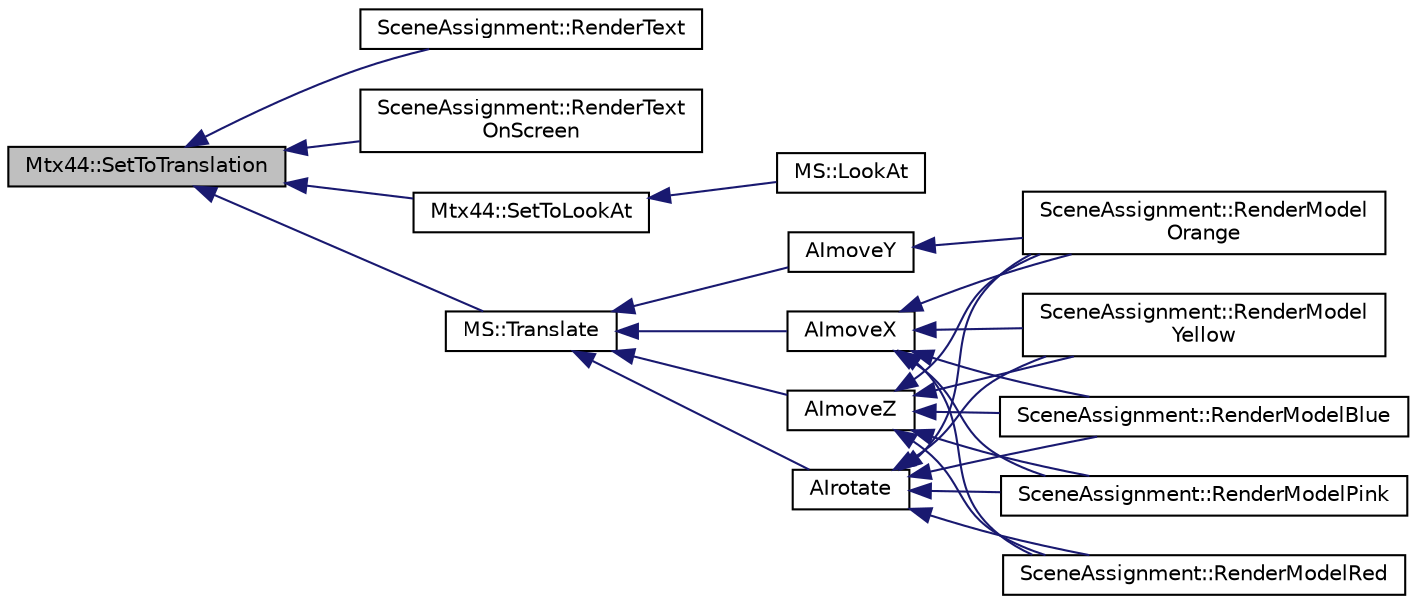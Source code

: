 digraph "Mtx44::SetToTranslation"
{
  bgcolor="transparent";
  edge [fontname="Helvetica",fontsize="10",labelfontname="Helvetica",labelfontsize="10"];
  node [fontname="Helvetica",fontsize="10",shape=record];
  rankdir="LR";
  Node1 [label="Mtx44::SetToTranslation",height=0.2,width=0.4,color="black", fillcolor="grey75", style="filled", fontcolor="black"];
  Node1 -> Node2 [dir="back",color="midnightblue",fontsize="10",style="solid",fontname="Helvetica"];
  Node2 [label="SceneAssignment::RenderText",height=0.2,width=0.4,color="black",URL="$classSceneAssignment.html#a28a49afab7cb2355273d68fb3d81e9d2",tooltip="Render a function that enable text rendering in the world space /*. "];
  Node1 -> Node3 [dir="back",color="midnightblue",fontsize="10",style="solid",fontname="Helvetica"];
  Node3 [label="SceneAssignment::RenderText\lOnScreen",height=0.2,width=0.4,color="black",URL="$classSceneAssignment.html#a64e577bf1a61c003a588d4e183dc00da",tooltip="Render a function that enable text rendering on screen /*. "];
  Node1 -> Node4 [dir="back",color="midnightblue",fontsize="10",style="solid",fontname="Helvetica"];
  Node4 [label="Mtx44::SetToLookAt",height=0.2,width=0.4,color="black",URL="$classMtx44.html#a7c3d2d30d9ed5bfca2ba97d0e570930f",tooltip="Set matrix to be a lookat matrix. "];
  Node4 -> Node5 [dir="back",color="midnightblue",fontsize="10",style="solid",fontname="Helvetica"];
  Node5 [label="MS::LookAt",height=0.2,width=0.4,color="black",URL="$classMS.html#a2638cd3249260877cc31329978fb6b38",tooltip="Setup lookat matrix and push to matrix stack. "];
  Node1 -> Node6 [dir="back",color="midnightblue",fontsize="10",style="solid",fontname="Helvetica"];
  Node6 [label="MS::Translate",height=0.2,width=0.4,color="black",URL="$classMS.html#a7e94a35ce566fe3ec49c92b6c4bb663a",tooltip="Multiply the top matrix with a translation matrix based on the following parameters. "];
  Node6 -> Node7 [dir="back",color="midnightblue",fontsize="10",style="solid",fontname="Helvetica"];
  Node7 [label="AImoveX",height=0.2,width=0.4,color="black",URL="$MoveAI_8h.html#af55a8b89546632ccc24333cd85497f56",tooltip="NPC movement across X-axis. "];
  Node7 -> Node8 [dir="back",color="midnightblue",fontsize="10",style="solid",fontname="Helvetica"];
  Node8 [label="SceneAssignment::RenderModelBlue",height=0.2,width=0.4,color="black",URL="$classSceneAssignment.html#abf585e5d1fdd2c8debd3fcf316e623bd",tooltip="Render the moving blue NPC /*. "];
  Node7 -> Node9 [dir="back",color="midnightblue",fontsize="10",style="solid",fontname="Helvetica"];
  Node9 [label="SceneAssignment::RenderModel\lOrange",height=0.2,width=0.4,color="black",URL="$classSceneAssignment.html#a45057482d3f7f1a8c707f0b295706064",tooltip="Render the moving orange NPC /*. "];
  Node7 -> Node10 [dir="back",color="midnightblue",fontsize="10",style="solid",fontname="Helvetica"];
  Node10 [label="SceneAssignment::RenderModelPink",height=0.2,width=0.4,color="black",URL="$classSceneAssignment.html#abd10780f623e97a68100b2ce5964463f",tooltip="Render the moving pink NPC /*. "];
  Node7 -> Node11 [dir="back",color="midnightblue",fontsize="10",style="solid",fontname="Helvetica"];
  Node11 [label="SceneAssignment::RenderModelRed",height=0.2,width=0.4,color="black",URL="$classSceneAssignment.html#a6758c42e3e4eb7876bb8dae868d9eff1",tooltip="Render the moving red NPC /*. "];
  Node7 -> Node12 [dir="back",color="midnightblue",fontsize="10",style="solid",fontname="Helvetica"];
  Node12 [label="SceneAssignment::RenderModel\lYellow",height=0.2,width=0.4,color="black",URL="$classSceneAssignment.html#a245b19fa2b4358859cae292397df3829",tooltip="Render the moving yellow NPC /*. "];
  Node6 -> Node13 [dir="back",color="midnightblue",fontsize="10",style="solid",fontname="Helvetica"];
  Node13 [label="AImoveY",height=0.2,width=0.4,color="black",URL="$MoveAI_8h.html#acb324d59146f8bee4cd2fe510905238d",tooltip="NPC movement across Y-axis. "];
  Node13 -> Node9 [dir="back",color="midnightblue",fontsize="10",style="solid",fontname="Helvetica"];
  Node6 -> Node14 [dir="back",color="midnightblue",fontsize="10",style="solid",fontname="Helvetica"];
  Node14 [label="AImoveZ",height=0.2,width=0.4,color="black",URL="$MoveAI_8h.html#a56c28ad094cfc89f9414922b934905c2",tooltip="NPC movement across Z-axis. "];
  Node14 -> Node8 [dir="back",color="midnightblue",fontsize="10",style="solid",fontname="Helvetica"];
  Node14 -> Node9 [dir="back",color="midnightblue",fontsize="10",style="solid",fontname="Helvetica"];
  Node14 -> Node10 [dir="back",color="midnightblue",fontsize="10",style="solid",fontname="Helvetica"];
  Node14 -> Node11 [dir="back",color="midnightblue",fontsize="10",style="solid",fontname="Helvetica"];
  Node14 -> Node12 [dir="back",color="midnightblue",fontsize="10",style="solid",fontname="Helvetica"];
  Node6 -> Node15 [dir="back",color="midnightblue",fontsize="10",style="solid",fontname="Helvetica"];
  Node15 [label="AIrotate",height=0.2,width=0.4,color="black",URL="$MoveAI_8h.html#a3b8b07f3903b4f7219487490ad9fa6d0",tooltip="Rotate NPC. "];
  Node15 -> Node8 [dir="back",color="midnightblue",fontsize="10",style="solid",fontname="Helvetica"];
  Node15 -> Node9 [dir="back",color="midnightblue",fontsize="10",style="solid",fontname="Helvetica"];
  Node15 -> Node10 [dir="back",color="midnightblue",fontsize="10",style="solid",fontname="Helvetica"];
  Node15 -> Node11 [dir="back",color="midnightblue",fontsize="10",style="solid",fontname="Helvetica"];
  Node15 -> Node12 [dir="back",color="midnightblue",fontsize="10",style="solid",fontname="Helvetica"];
}
